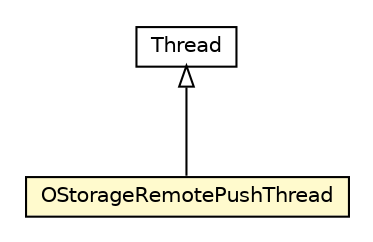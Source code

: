 #!/usr/local/bin/dot
#
# Class diagram 
# Generated by UMLGraph version R5_6-24-gf6e263 (http://www.umlgraph.org/)
#

digraph G {
	edge [fontname="Helvetica",fontsize=10,labelfontname="Helvetica",labelfontsize=10];
	node [fontname="Helvetica",fontsize=10,shape=plaintext];
	nodesep=0.25;
	ranksep=0.5;
	// com.orientechnologies.orient.client.remote.OStorageRemotePushThread
	c6989046 [label=<<table title="com.orientechnologies.orient.client.remote.OStorageRemotePushThread" border="0" cellborder="1" cellspacing="0" cellpadding="2" port="p" bgcolor="lemonChiffon" href="./OStorageRemotePushThread.html">
		<tr><td><table border="0" cellspacing="0" cellpadding="1">
<tr><td align="center" balign="center"> OStorageRemotePushThread </td></tr>
		</table></td></tr>
		</table>>, URL="./OStorageRemotePushThread.html", fontname="Helvetica", fontcolor="black", fontsize=10.0];
	//com.orientechnologies.orient.client.remote.OStorageRemotePushThread extends java.lang.Thread
	c6989955:p -> c6989046:p [dir=back,arrowtail=empty];
	// java.lang.Thread
	c6989955 [label=<<table title="java.lang.Thread" border="0" cellborder="1" cellspacing="0" cellpadding="2" port="p" href="http://java.sun.com/j2se/1.4.2/docs/api/java/lang/Thread.html">
		<tr><td><table border="0" cellspacing="0" cellpadding="1">
<tr><td align="center" balign="center"> Thread </td></tr>
		</table></td></tr>
		</table>>, URL="http://java.sun.com/j2se/1.4.2/docs/api/java/lang/Thread.html", fontname="Helvetica", fontcolor="black", fontsize=10.0];
}

